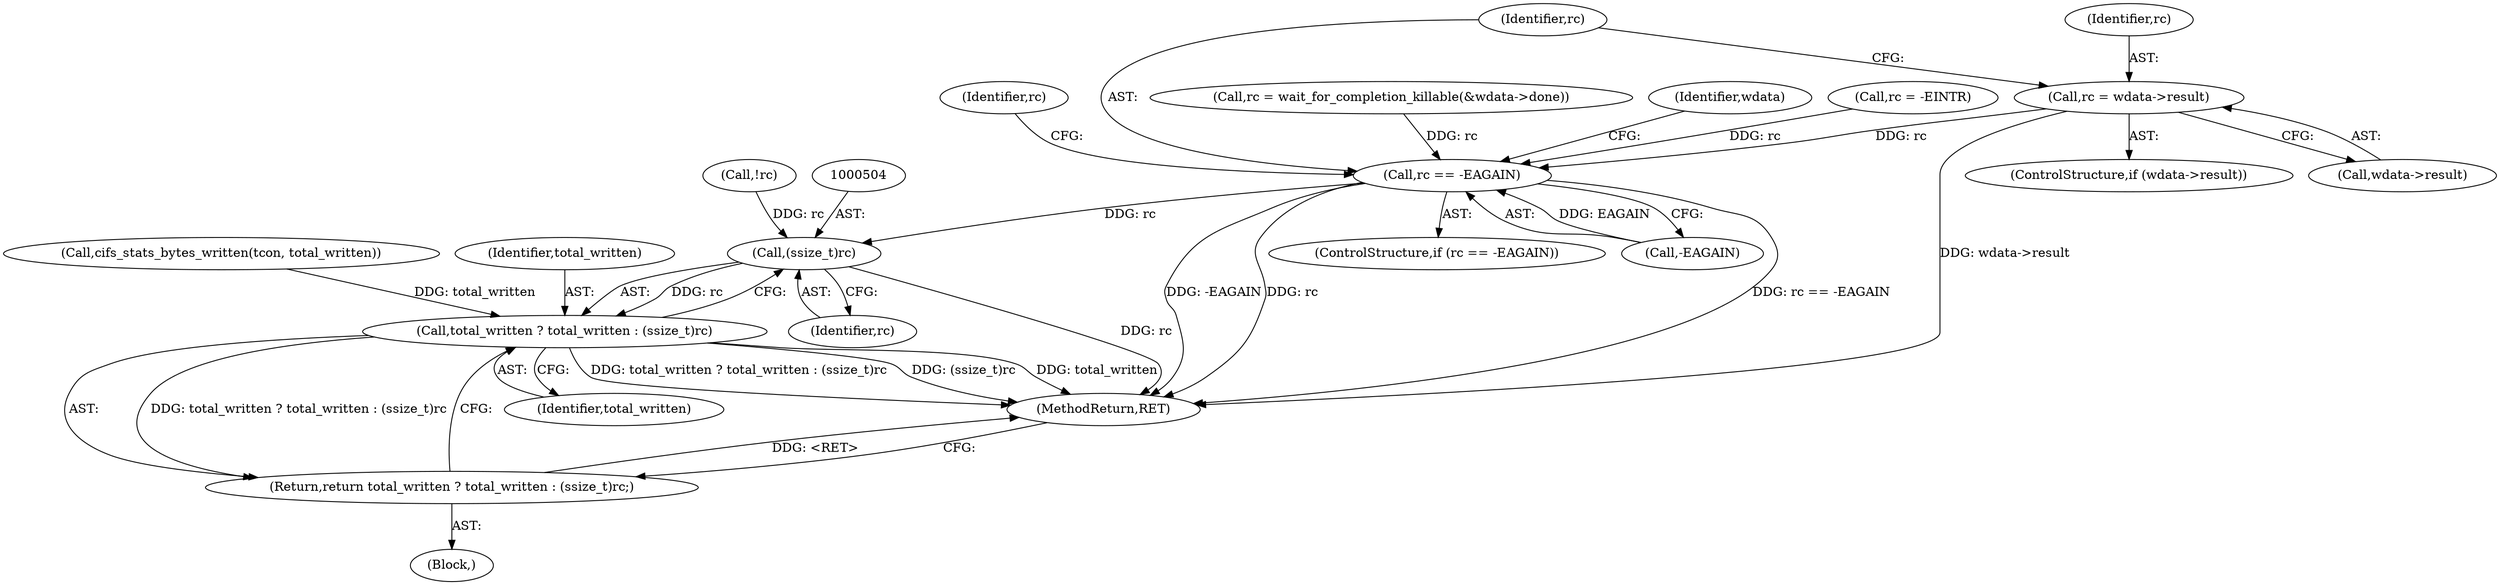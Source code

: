 digraph "0_linux_5d81de8e8667da7135d3a32a964087c0faf5483f@pointer" {
"1000455" [label="(Call,rc = wdata->result)"];
"1000467" [label="(Call,rc == -EAGAIN)"];
"1000503" [label="(Call,(ssize_t)rc)"];
"1000500" [label="(Call,total_written ? total_written : (ssize_t)rc)"];
"1000499" [label="(Return,return total_written ? total_written : (ssize_t)rc;)"];
"1000468" [label="(Identifier,rc)"];
"1000503" [label="(Call,(ssize_t)rc)"];
"1000451" [label="(ControlStructure,if (wdata->result))"];
"1000437" [label="(Call,rc = wait_for_completion_killable(&wdata->done))"];
"1000112" [label="(Block,)"];
"1000502" [label="(Identifier,total_written)"];
"1000466" [label="(ControlStructure,if (rc == -EAGAIN))"];
"1000500" [label="(Call,total_written ? total_written : (ssize_t)rc)"];
"1000455" [label="(Call,rc = wdata->result)"];
"1000480" [label="(Identifier,wdata)"];
"1000457" [label="(Call,wdata->result)"];
"1000505" [label="(Identifier,rc)"];
"1000501" [label="(Identifier,total_written)"];
"1000467" [label="(Call,rc == -EAGAIN)"];
"1000506" [label="(MethodReturn,RET)"];
"1000434" [label="(Call,!rc)"];
"1000446" [label="(Call,rc = -EINTR)"];
"1000469" [label="(Call,-EAGAIN)"];
"1000499" [label="(Return,return total_written ? total_written : (ssize_t)rc;)"];
"1000496" [label="(Call,cifs_stats_bytes_written(tcon, total_written))"];
"1000473" [label="(Identifier,rc)"];
"1000456" [label="(Identifier,rc)"];
"1000455" -> "1000451"  [label="AST: "];
"1000455" -> "1000457"  [label="CFG: "];
"1000456" -> "1000455"  [label="AST: "];
"1000457" -> "1000455"  [label="AST: "];
"1000468" -> "1000455"  [label="CFG: "];
"1000455" -> "1000506"  [label="DDG: wdata->result"];
"1000455" -> "1000467"  [label="DDG: rc"];
"1000467" -> "1000466"  [label="AST: "];
"1000467" -> "1000469"  [label="CFG: "];
"1000468" -> "1000467"  [label="AST: "];
"1000469" -> "1000467"  [label="AST: "];
"1000473" -> "1000467"  [label="CFG: "];
"1000480" -> "1000467"  [label="CFG: "];
"1000467" -> "1000506"  [label="DDG: rc"];
"1000467" -> "1000506"  [label="DDG: rc == -EAGAIN"];
"1000467" -> "1000506"  [label="DDG: -EAGAIN"];
"1000437" -> "1000467"  [label="DDG: rc"];
"1000446" -> "1000467"  [label="DDG: rc"];
"1000469" -> "1000467"  [label="DDG: EAGAIN"];
"1000467" -> "1000503"  [label="DDG: rc"];
"1000503" -> "1000500"  [label="AST: "];
"1000503" -> "1000505"  [label="CFG: "];
"1000504" -> "1000503"  [label="AST: "];
"1000505" -> "1000503"  [label="AST: "];
"1000500" -> "1000503"  [label="CFG: "];
"1000503" -> "1000506"  [label="DDG: rc"];
"1000503" -> "1000500"  [label="DDG: rc"];
"1000434" -> "1000503"  [label="DDG: rc"];
"1000500" -> "1000499"  [label="AST: "];
"1000500" -> "1000502"  [label="CFG: "];
"1000501" -> "1000500"  [label="AST: "];
"1000502" -> "1000500"  [label="AST: "];
"1000499" -> "1000500"  [label="CFG: "];
"1000500" -> "1000506"  [label="DDG: (ssize_t)rc"];
"1000500" -> "1000506"  [label="DDG: total_written"];
"1000500" -> "1000506"  [label="DDG: total_written ? total_written : (ssize_t)rc"];
"1000500" -> "1000499"  [label="DDG: total_written ? total_written : (ssize_t)rc"];
"1000496" -> "1000500"  [label="DDG: total_written"];
"1000499" -> "1000112"  [label="AST: "];
"1000506" -> "1000499"  [label="CFG: "];
"1000499" -> "1000506"  [label="DDG: <RET>"];
}
